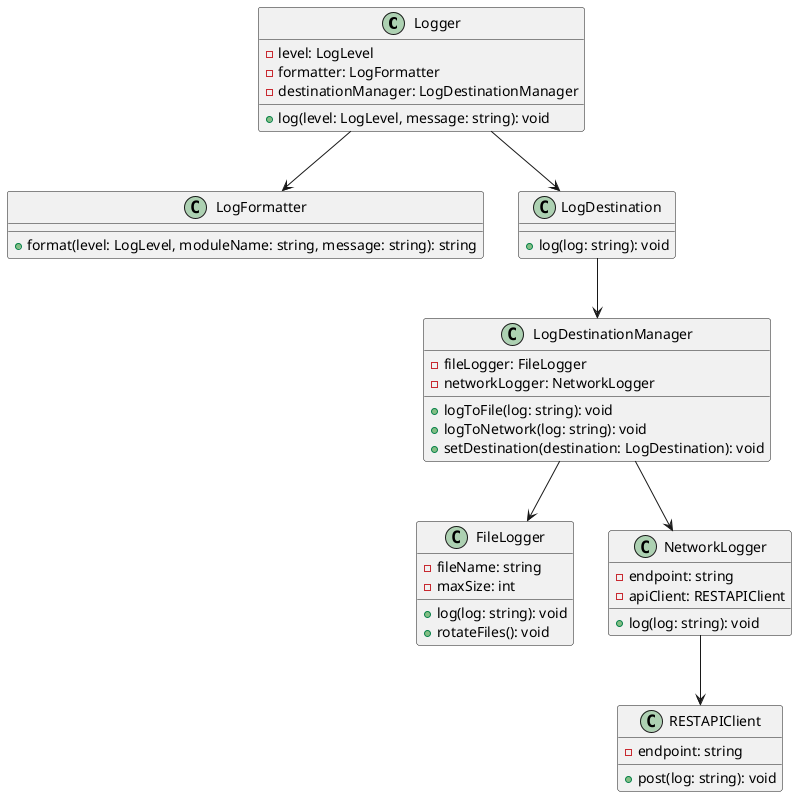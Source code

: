 @startuml
class Logger {
  - level: LogLevel
  - formatter: LogFormatter
  - destinationManager: LogDestinationManager
  + log(level: LogLevel, message: string): void
}

class LogFormatter {
  + format(level: LogLevel, moduleName: string, message: string): string
}

class LogDestination {
  + log(log: string): void
}

class LogDestinationManager {
  - fileLogger: FileLogger
  - networkLogger: NetworkLogger
  + logToFile(log: string): void
  + logToNetwork(log: string): void
  + setDestination(destination: LogDestination): void
}

class FileLogger {
  - fileName: string
  - maxSize: int
  + log(log: string): void
  + rotateFiles(): void
}

class NetworkLogger {
  - endpoint: string
  - apiClient: RESTAPIClient
  + log(log: string): void
}

class RESTAPIClient {
  - endpoint: string
  + post(log: string): void
}

Logger --> LogFormatter
Logger --> LogDestination
LogDestination --> LogDestinationManager
LogDestinationManager --> FileLogger
LogDestinationManager --> NetworkLogger
NetworkLogger --> RESTAPIClient

@enduml
